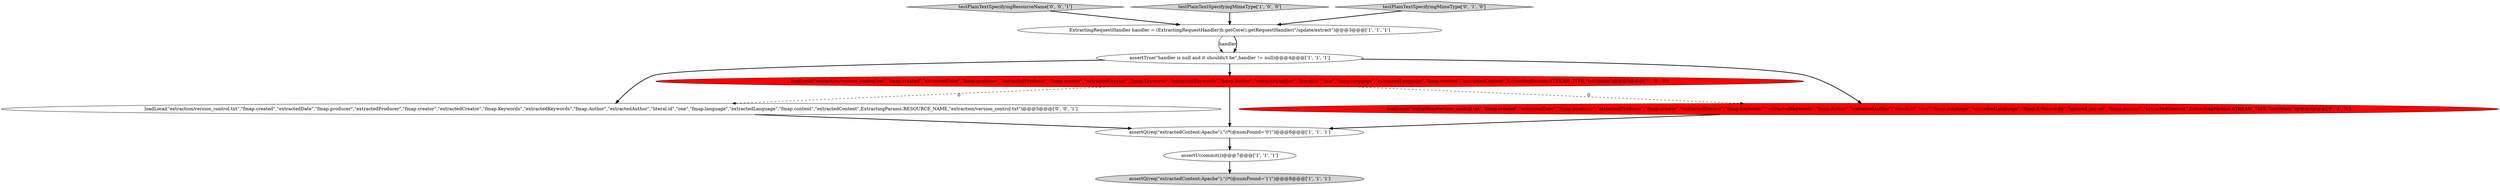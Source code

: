 digraph {
1 [style = filled, label = "assertQ(req(\"extractedContent:Apache\"),\"//*(@numFound='1'(\")@@@8@@@['1', '1', '1']", fillcolor = lightgray, shape = ellipse image = "AAA0AAABBB1BBB"];
6 [style = filled, label = "assertU(commit())@@@7@@@['1', '1', '1']", fillcolor = white, shape = ellipse image = "AAA0AAABBB1BBB"];
5 [style = filled, label = "assertTrue(\"handler is null and it shouldn't be\",handler != null)@@@4@@@['1', '1', '1']", fillcolor = white, shape = ellipse image = "AAA0AAABBB1BBB"];
10 [style = filled, label = "testPlainTextSpecifyingResourceName['0', '0', '1']", fillcolor = lightgray, shape = diamond image = "AAA0AAABBB3BBB"];
9 [style = filled, label = "loadLocal(\"extraction/version_control.txt\",\"fmap.created\",\"extractedDate\",\"fmap.producer\",\"extractedProducer\",\"fmap.creator\",\"extractedCreator\",\"fmap.Keywords\",\"extractedKeywords\",\"fmap.Author\",\"extractedAuthor\",\"literal.id\",\"one\",\"fmap.language\",\"extractedLanguage\",\"fmap.content\",\"extractedContent\",ExtractingParams.RESOURCE_NAME,\"extraction/version_control.txt\")@@@5@@@['0', '0', '1']", fillcolor = white, shape = ellipse image = "AAA0AAABBB3BBB"];
2 [style = filled, label = "testPlainTextSpecifyingMimeType['1', '0', '0']", fillcolor = lightgray, shape = diamond image = "AAA0AAABBB1BBB"];
4 [style = filled, label = "loadLocal(\"extraction/version_control.txt\",\"fmap.created\",\"extractedDate\",\"fmap.producer\",\"extractedProducer\",\"fmap.creator\",\"extractedCreator\",\"fmap.Keywords\",\"extractedKeywords\",\"fmap.Author\",\"extractedAuthor\",\"literal.id\",\"one\",\"fmap.language\",\"extractedLanguage\",\"fmap.content\",\"extractedContent\",ExtractingParams.STREAM_TYPE,\"text/plain\")@@@5@@@['1', '0', '0']", fillcolor = red, shape = ellipse image = "AAA1AAABBB1BBB"];
3 [style = filled, label = "ExtractingRequestHandler handler = (ExtractingRequestHandler)h.getCore().getRequestHandler(\"/update/extract\")@@@3@@@['1', '1', '1']", fillcolor = white, shape = ellipse image = "AAA0AAABBB1BBB"];
7 [style = filled, label = "testPlainTextSpecifyingMimeType['0', '1', '0']", fillcolor = lightgray, shape = diamond image = "AAA0AAABBB2BBB"];
8 [style = filled, label = "loadLocal(\"extraction/version_control.txt\",\"fmap.created\",\"extractedDate\",\"fmap.producer\",\"extractedProducer\",\"fmap.creator\",\"extractedCreator\",\"fmap.Keywords\",\"extractedKeywords\",\"fmap.Author\",\"extractedAuthor\",\"literal.id\",\"one\",\"fmap.language\",\"extractedLanguage\",\"fmap.X-Parsed-By\",\"ignored_parser\",\"fmap.content\",\"extractedContent\",ExtractingParams.STREAM_TYPE,\"text/plain\")@@@5@@@['0', '1', '0']", fillcolor = red, shape = ellipse image = "AAA1AAABBB2BBB"];
0 [style = filled, label = "assertQ(req(\"extractedContent:Apache\"),\"//*(@numFound='0'(\")@@@6@@@['1', '1', '1']", fillcolor = white, shape = ellipse image = "AAA0AAABBB1BBB"];
8->0 [style = bold, label=""];
6->1 [style = bold, label=""];
3->5 [style = solid, label="handler"];
5->8 [style = bold, label=""];
10->3 [style = bold, label=""];
3->5 [style = bold, label=""];
4->9 [style = dashed, label="0"];
9->0 [style = bold, label=""];
5->9 [style = bold, label=""];
0->6 [style = bold, label=""];
7->3 [style = bold, label=""];
5->4 [style = bold, label=""];
2->3 [style = bold, label=""];
4->0 [style = bold, label=""];
4->8 [style = dashed, label="0"];
}
